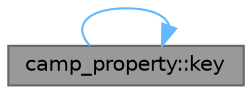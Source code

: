 digraph "camp_property::key"
{
 // LATEX_PDF_SIZE
  bgcolor="transparent";
  edge [fontname=Helvetica,fontsize=10,labelfontname=Helvetica,labelfontsize=10];
  node [fontname=Helvetica,fontsize=10,shape=box,height=0.2,width=0.4];
  rankdir="LR";
  Node1 [label="camp_property::key",height=0.2,width=0.4,color="gray40", fillcolor="grey60", style="filled", fontcolor="black",tooltip="Get the key name of a property."];
  Node1 -> Node1 [color="steelblue1",style="solid"];
}
